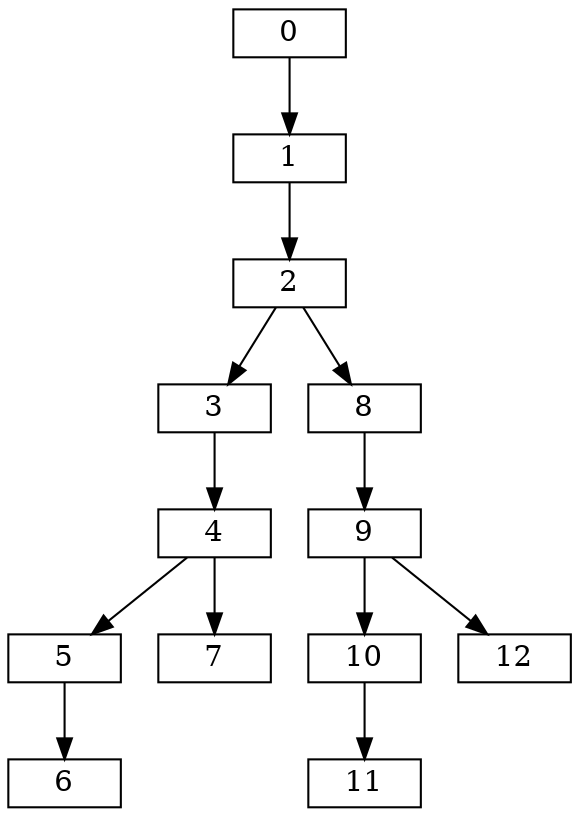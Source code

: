 digraph g {
	node [height=.1 shape=record]
	1 [label=1]
	2 [label=2]
	3 [label=3]
	4 [label=4]
	5 [label=5]
	6 [label=6]
	7 [label=7]
	8 [label=8]
	9 [label=9]
	10 [label=10]
	11 [label=11]
	12 [label=12]
	0 -> 1
	1 -> 2
	2 -> 3
	3 -> 4
	4 -> 5
	5 -> 6
	4 -> 7
	2 -> 8
	8 -> 9
	9 -> 10
	10 -> 11
	9 -> 12
}

